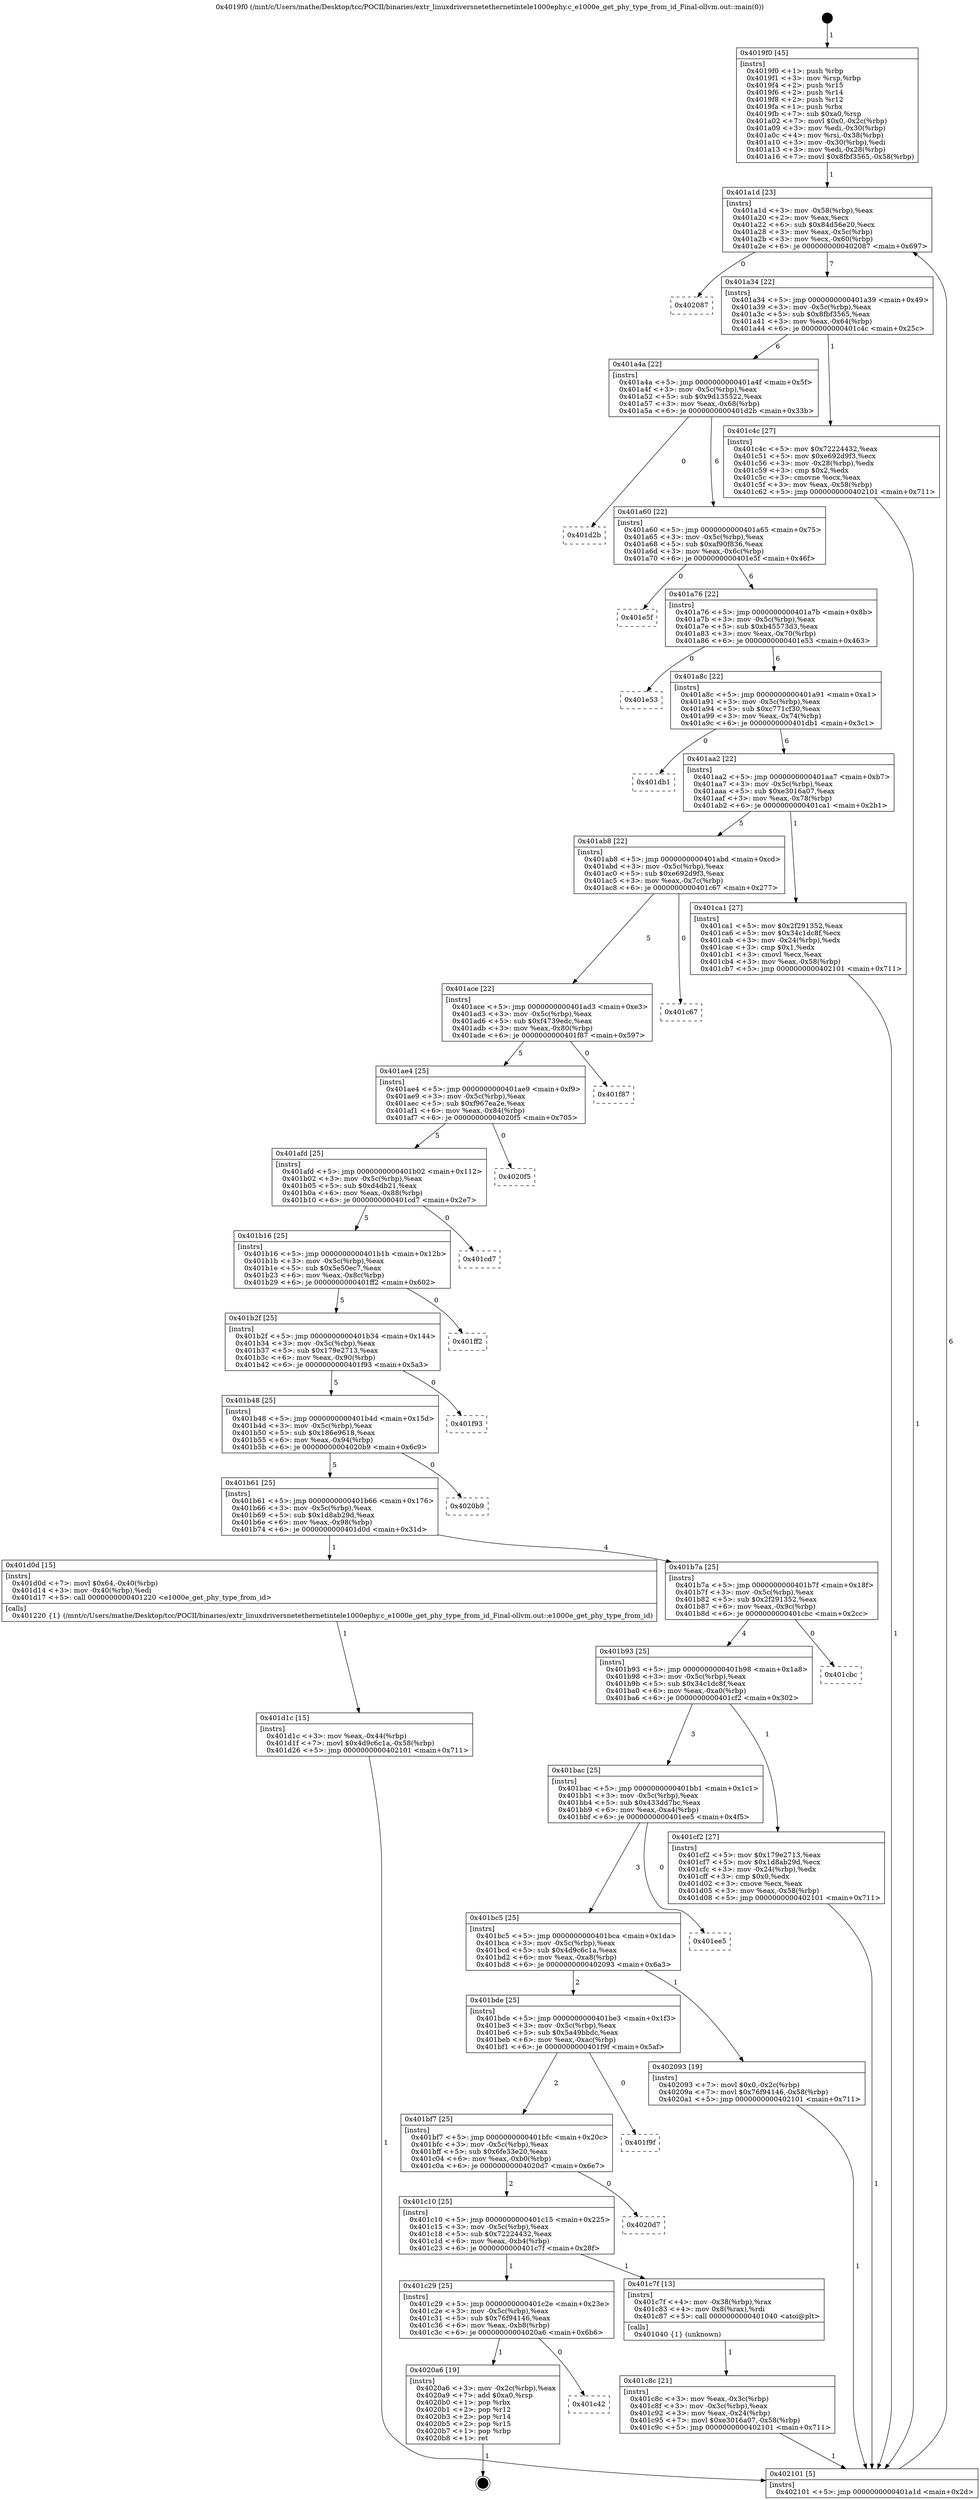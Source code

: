 digraph "0x4019f0" {
  label = "0x4019f0 (/mnt/c/Users/mathe/Desktop/tcc/POCII/binaries/extr_linuxdriversnetethernetintele1000ephy.c_e1000e_get_phy_type_from_id_Final-ollvm.out::main(0))"
  labelloc = "t"
  node[shape=record]

  Entry [label="",width=0.3,height=0.3,shape=circle,fillcolor=black,style=filled]
  "0x401a1d" [label="{
     0x401a1d [23]\l
     | [instrs]\l
     &nbsp;&nbsp;0x401a1d \<+3\>: mov -0x58(%rbp),%eax\l
     &nbsp;&nbsp;0x401a20 \<+2\>: mov %eax,%ecx\l
     &nbsp;&nbsp;0x401a22 \<+6\>: sub $0x84d56e20,%ecx\l
     &nbsp;&nbsp;0x401a28 \<+3\>: mov %eax,-0x5c(%rbp)\l
     &nbsp;&nbsp;0x401a2b \<+3\>: mov %ecx,-0x60(%rbp)\l
     &nbsp;&nbsp;0x401a2e \<+6\>: je 0000000000402087 \<main+0x697\>\l
  }"]
  "0x402087" [label="{
     0x402087\l
  }", style=dashed]
  "0x401a34" [label="{
     0x401a34 [22]\l
     | [instrs]\l
     &nbsp;&nbsp;0x401a34 \<+5\>: jmp 0000000000401a39 \<main+0x49\>\l
     &nbsp;&nbsp;0x401a39 \<+3\>: mov -0x5c(%rbp),%eax\l
     &nbsp;&nbsp;0x401a3c \<+5\>: sub $0x8fbf3565,%eax\l
     &nbsp;&nbsp;0x401a41 \<+3\>: mov %eax,-0x64(%rbp)\l
     &nbsp;&nbsp;0x401a44 \<+6\>: je 0000000000401c4c \<main+0x25c\>\l
  }"]
  Exit [label="",width=0.3,height=0.3,shape=circle,fillcolor=black,style=filled,peripheries=2]
  "0x401c4c" [label="{
     0x401c4c [27]\l
     | [instrs]\l
     &nbsp;&nbsp;0x401c4c \<+5\>: mov $0x72224432,%eax\l
     &nbsp;&nbsp;0x401c51 \<+5\>: mov $0xe692d9f3,%ecx\l
     &nbsp;&nbsp;0x401c56 \<+3\>: mov -0x28(%rbp),%edx\l
     &nbsp;&nbsp;0x401c59 \<+3\>: cmp $0x2,%edx\l
     &nbsp;&nbsp;0x401c5c \<+3\>: cmovne %ecx,%eax\l
     &nbsp;&nbsp;0x401c5f \<+3\>: mov %eax,-0x58(%rbp)\l
     &nbsp;&nbsp;0x401c62 \<+5\>: jmp 0000000000402101 \<main+0x711\>\l
  }"]
  "0x401a4a" [label="{
     0x401a4a [22]\l
     | [instrs]\l
     &nbsp;&nbsp;0x401a4a \<+5\>: jmp 0000000000401a4f \<main+0x5f\>\l
     &nbsp;&nbsp;0x401a4f \<+3\>: mov -0x5c(%rbp),%eax\l
     &nbsp;&nbsp;0x401a52 \<+5\>: sub $0x9d135522,%eax\l
     &nbsp;&nbsp;0x401a57 \<+3\>: mov %eax,-0x68(%rbp)\l
     &nbsp;&nbsp;0x401a5a \<+6\>: je 0000000000401d2b \<main+0x33b\>\l
  }"]
  "0x402101" [label="{
     0x402101 [5]\l
     | [instrs]\l
     &nbsp;&nbsp;0x402101 \<+5\>: jmp 0000000000401a1d \<main+0x2d\>\l
  }"]
  "0x4019f0" [label="{
     0x4019f0 [45]\l
     | [instrs]\l
     &nbsp;&nbsp;0x4019f0 \<+1\>: push %rbp\l
     &nbsp;&nbsp;0x4019f1 \<+3\>: mov %rsp,%rbp\l
     &nbsp;&nbsp;0x4019f4 \<+2\>: push %r15\l
     &nbsp;&nbsp;0x4019f6 \<+2\>: push %r14\l
     &nbsp;&nbsp;0x4019f8 \<+2\>: push %r12\l
     &nbsp;&nbsp;0x4019fa \<+1\>: push %rbx\l
     &nbsp;&nbsp;0x4019fb \<+7\>: sub $0xa0,%rsp\l
     &nbsp;&nbsp;0x401a02 \<+7\>: movl $0x0,-0x2c(%rbp)\l
     &nbsp;&nbsp;0x401a09 \<+3\>: mov %edi,-0x30(%rbp)\l
     &nbsp;&nbsp;0x401a0c \<+4\>: mov %rsi,-0x38(%rbp)\l
     &nbsp;&nbsp;0x401a10 \<+3\>: mov -0x30(%rbp),%edi\l
     &nbsp;&nbsp;0x401a13 \<+3\>: mov %edi,-0x28(%rbp)\l
     &nbsp;&nbsp;0x401a16 \<+7\>: movl $0x8fbf3565,-0x58(%rbp)\l
  }"]
  "0x401c42" [label="{
     0x401c42\l
  }", style=dashed]
  "0x401d2b" [label="{
     0x401d2b\l
  }", style=dashed]
  "0x401a60" [label="{
     0x401a60 [22]\l
     | [instrs]\l
     &nbsp;&nbsp;0x401a60 \<+5\>: jmp 0000000000401a65 \<main+0x75\>\l
     &nbsp;&nbsp;0x401a65 \<+3\>: mov -0x5c(%rbp),%eax\l
     &nbsp;&nbsp;0x401a68 \<+5\>: sub $0xaf90f836,%eax\l
     &nbsp;&nbsp;0x401a6d \<+3\>: mov %eax,-0x6c(%rbp)\l
     &nbsp;&nbsp;0x401a70 \<+6\>: je 0000000000401e5f \<main+0x46f\>\l
  }"]
  "0x4020a6" [label="{
     0x4020a6 [19]\l
     | [instrs]\l
     &nbsp;&nbsp;0x4020a6 \<+3\>: mov -0x2c(%rbp),%eax\l
     &nbsp;&nbsp;0x4020a9 \<+7\>: add $0xa0,%rsp\l
     &nbsp;&nbsp;0x4020b0 \<+1\>: pop %rbx\l
     &nbsp;&nbsp;0x4020b1 \<+2\>: pop %r12\l
     &nbsp;&nbsp;0x4020b3 \<+2\>: pop %r14\l
     &nbsp;&nbsp;0x4020b5 \<+2\>: pop %r15\l
     &nbsp;&nbsp;0x4020b7 \<+1\>: pop %rbp\l
     &nbsp;&nbsp;0x4020b8 \<+1\>: ret\l
  }"]
  "0x401e5f" [label="{
     0x401e5f\l
  }", style=dashed]
  "0x401a76" [label="{
     0x401a76 [22]\l
     | [instrs]\l
     &nbsp;&nbsp;0x401a76 \<+5\>: jmp 0000000000401a7b \<main+0x8b\>\l
     &nbsp;&nbsp;0x401a7b \<+3\>: mov -0x5c(%rbp),%eax\l
     &nbsp;&nbsp;0x401a7e \<+5\>: sub $0xb45573d3,%eax\l
     &nbsp;&nbsp;0x401a83 \<+3\>: mov %eax,-0x70(%rbp)\l
     &nbsp;&nbsp;0x401a86 \<+6\>: je 0000000000401e53 \<main+0x463\>\l
  }"]
  "0x401d1c" [label="{
     0x401d1c [15]\l
     | [instrs]\l
     &nbsp;&nbsp;0x401d1c \<+3\>: mov %eax,-0x44(%rbp)\l
     &nbsp;&nbsp;0x401d1f \<+7\>: movl $0x4d9c6c1a,-0x58(%rbp)\l
     &nbsp;&nbsp;0x401d26 \<+5\>: jmp 0000000000402101 \<main+0x711\>\l
  }"]
  "0x401e53" [label="{
     0x401e53\l
  }", style=dashed]
  "0x401a8c" [label="{
     0x401a8c [22]\l
     | [instrs]\l
     &nbsp;&nbsp;0x401a8c \<+5\>: jmp 0000000000401a91 \<main+0xa1\>\l
     &nbsp;&nbsp;0x401a91 \<+3\>: mov -0x5c(%rbp),%eax\l
     &nbsp;&nbsp;0x401a94 \<+5\>: sub $0xc771cf30,%eax\l
     &nbsp;&nbsp;0x401a99 \<+3\>: mov %eax,-0x74(%rbp)\l
     &nbsp;&nbsp;0x401a9c \<+6\>: je 0000000000401db1 \<main+0x3c1\>\l
  }"]
  "0x401c8c" [label="{
     0x401c8c [21]\l
     | [instrs]\l
     &nbsp;&nbsp;0x401c8c \<+3\>: mov %eax,-0x3c(%rbp)\l
     &nbsp;&nbsp;0x401c8f \<+3\>: mov -0x3c(%rbp),%eax\l
     &nbsp;&nbsp;0x401c92 \<+3\>: mov %eax,-0x24(%rbp)\l
     &nbsp;&nbsp;0x401c95 \<+7\>: movl $0xe3016a07,-0x58(%rbp)\l
     &nbsp;&nbsp;0x401c9c \<+5\>: jmp 0000000000402101 \<main+0x711\>\l
  }"]
  "0x401db1" [label="{
     0x401db1\l
  }", style=dashed]
  "0x401aa2" [label="{
     0x401aa2 [22]\l
     | [instrs]\l
     &nbsp;&nbsp;0x401aa2 \<+5\>: jmp 0000000000401aa7 \<main+0xb7\>\l
     &nbsp;&nbsp;0x401aa7 \<+3\>: mov -0x5c(%rbp),%eax\l
     &nbsp;&nbsp;0x401aaa \<+5\>: sub $0xe3016a07,%eax\l
     &nbsp;&nbsp;0x401aaf \<+3\>: mov %eax,-0x78(%rbp)\l
     &nbsp;&nbsp;0x401ab2 \<+6\>: je 0000000000401ca1 \<main+0x2b1\>\l
  }"]
  "0x401c29" [label="{
     0x401c29 [25]\l
     | [instrs]\l
     &nbsp;&nbsp;0x401c29 \<+5\>: jmp 0000000000401c2e \<main+0x23e\>\l
     &nbsp;&nbsp;0x401c2e \<+3\>: mov -0x5c(%rbp),%eax\l
     &nbsp;&nbsp;0x401c31 \<+5\>: sub $0x76f94146,%eax\l
     &nbsp;&nbsp;0x401c36 \<+6\>: mov %eax,-0xb8(%rbp)\l
     &nbsp;&nbsp;0x401c3c \<+6\>: je 00000000004020a6 \<main+0x6b6\>\l
  }"]
  "0x401ca1" [label="{
     0x401ca1 [27]\l
     | [instrs]\l
     &nbsp;&nbsp;0x401ca1 \<+5\>: mov $0x2f291352,%eax\l
     &nbsp;&nbsp;0x401ca6 \<+5\>: mov $0x34c1dc8f,%ecx\l
     &nbsp;&nbsp;0x401cab \<+3\>: mov -0x24(%rbp),%edx\l
     &nbsp;&nbsp;0x401cae \<+3\>: cmp $0x1,%edx\l
     &nbsp;&nbsp;0x401cb1 \<+3\>: cmovl %ecx,%eax\l
     &nbsp;&nbsp;0x401cb4 \<+3\>: mov %eax,-0x58(%rbp)\l
     &nbsp;&nbsp;0x401cb7 \<+5\>: jmp 0000000000402101 \<main+0x711\>\l
  }"]
  "0x401ab8" [label="{
     0x401ab8 [22]\l
     | [instrs]\l
     &nbsp;&nbsp;0x401ab8 \<+5\>: jmp 0000000000401abd \<main+0xcd\>\l
     &nbsp;&nbsp;0x401abd \<+3\>: mov -0x5c(%rbp),%eax\l
     &nbsp;&nbsp;0x401ac0 \<+5\>: sub $0xe692d9f3,%eax\l
     &nbsp;&nbsp;0x401ac5 \<+3\>: mov %eax,-0x7c(%rbp)\l
     &nbsp;&nbsp;0x401ac8 \<+6\>: je 0000000000401c67 \<main+0x277\>\l
  }"]
  "0x401c7f" [label="{
     0x401c7f [13]\l
     | [instrs]\l
     &nbsp;&nbsp;0x401c7f \<+4\>: mov -0x38(%rbp),%rax\l
     &nbsp;&nbsp;0x401c83 \<+4\>: mov 0x8(%rax),%rdi\l
     &nbsp;&nbsp;0x401c87 \<+5\>: call 0000000000401040 \<atoi@plt\>\l
     | [calls]\l
     &nbsp;&nbsp;0x401040 \{1\} (unknown)\l
  }"]
  "0x401c67" [label="{
     0x401c67\l
  }", style=dashed]
  "0x401ace" [label="{
     0x401ace [22]\l
     | [instrs]\l
     &nbsp;&nbsp;0x401ace \<+5\>: jmp 0000000000401ad3 \<main+0xe3\>\l
     &nbsp;&nbsp;0x401ad3 \<+3\>: mov -0x5c(%rbp),%eax\l
     &nbsp;&nbsp;0x401ad6 \<+5\>: sub $0xf4739edc,%eax\l
     &nbsp;&nbsp;0x401adb \<+3\>: mov %eax,-0x80(%rbp)\l
     &nbsp;&nbsp;0x401ade \<+6\>: je 0000000000401f87 \<main+0x597\>\l
  }"]
  "0x401c10" [label="{
     0x401c10 [25]\l
     | [instrs]\l
     &nbsp;&nbsp;0x401c10 \<+5\>: jmp 0000000000401c15 \<main+0x225\>\l
     &nbsp;&nbsp;0x401c15 \<+3\>: mov -0x5c(%rbp),%eax\l
     &nbsp;&nbsp;0x401c18 \<+5\>: sub $0x72224432,%eax\l
     &nbsp;&nbsp;0x401c1d \<+6\>: mov %eax,-0xb4(%rbp)\l
     &nbsp;&nbsp;0x401c23 \<+6\>: je 0000000000401c7f \<main+0x28f\>\l
  }"]
  "0x401f87" [label="{
     0x401f87\l
  }", style=dashed]
  "0x401ae4" [label="{
     0x401ae4 [25]\l
     | [instrs]\l
     &nbsp;&nbsp;0x401ae4 \<+5\>: jmp 0000000000401ae9 \<main+0xf9\>\l
     &nbsp;&nbsp;0x401ae9 \<+3\>: mov -0x5c(%rbp),%eax\l
     &nbsp;&nbsp;0x401aec \<+5\>: sub $0xf967ea2e,%eax\l
     &nbsp;&nbsp;0x401af1 \<+6\>: mov %eax,-0x84(%rbp)\l
     &nbsp;&nbsp;0x401af7 \<+6\>: je 00000000004020f5 \<main+0x705\>\l
  }"]
  "0x4020d7" [label="{
     0x4020d7\l
  }", style=dashed]
  "0x4020f5" [label="{
     0x4020f5\l
  }", style=dashed]
  "0x401afd" [label="{
     0x401afd [25]\l
     | [instrs]\l
     &nbsp;&nbsp;0x401afd \<+5\>: jmp 0000000000401b02 \<main+0x112\>\l
     &nbsp;&nbsp;0x401b02 \<+3\>: mov -0x5c(%rbp),%eax\l
     &nbsp;&nbsp;0x401b05 \<+5\>: sub $0xd4db21,%eax\l
     &nbsp;&nbsp;0x401b0a \<+6\>: mov %eax,-0x88(%rbp)\l
     &nbsp;&nbsp;0x401b10 \<+6\>: je 0000000000401cd7 \<main+0x2e7\>\l
  }"]
  "0x401bf7" [label="{
     0x401bf7 [25]\l
     | [instrs]\l
     &nbsp;&nbsp;0x401bf7 \<+5\>: jmp 0000000000401bfc \<main+0x20c\>\l
     &nbsp;&nbsp;0x401bfc \<+3\>: mov -0x5c(%rbp),%eax\l
     &nbsp;&nbsp;0x401bff \<+5\>: sub $0x6fe33e20,%eax\l
     &nbsp;&nbsp;0x401c04 \<+6\>: mov %eax,-0xb0(%rbp)\l
     &nbsp;&nbsp;0x401c0a \<+6\>: je 00000000004020d7 \<main+0x6e7\>\l
  }"]
  "0x401cd7" [label="{
     0x401cd7\l
  }", style=dashed]
  "0x401b16" [label="{
     0x401b16 [25]\l
     | [instrs]\l
     &nbsp;&nbsp;0x401b16 \<+5\>: jmp 0000000000401b1b \<main+0x12b\>\l
     &nbsp;&nbsp;0x401b1b \<+3\>: mov -0x5c(%rbp),%eax\l
     &nbsp;&nbsp;0x401b1e \<+5\>: sub $0x5e50ec7,%eax\l
     &nbsp;&nbsp;0x401b23 \<+6\>: mov %eax,-0x8c(%rbp)\l
     &nbsp;&nbsp;0x401b29 \<+6\>: je 0000000000401ff2 \<main+0x602\>\l
  }"]
  "0x401f9f" [label="{
     0x401f9f\l
  }", style=dashed]
  "0x401ff2" [label="{
     0x401ff2\l
  }", style=dashed]
  "0x401b2f" [label="{
     0x401b2f [25]\l
     | [instrs]\l
     &nbsp;&nbsp;0x401b2f \<+5\>: jmp 0000000000401b34 \<main+0x144\>\l
     &nbsp;&nbsp;0x401b34 \<+3\>: mov -0x5c(%rbp),%eax\l
     &nbsp;&nbsp;0x401b37 \<+5\>: sub $0x179e2713,%eax\l
     &nbsp;&nbsp;0x401b3c \<+6\>: mov %eax,-0x90(%rbp)\l
     &nbsp;&nbsp;0x401b42 \<+6\>: je 0000000000401f93 \<main+0x5a3\>\l
  }"]
  "0x401bde" [label="{
     0x401bde [25]\l
     | [instrs]\l
     &nbsp;&nbsp;0x401bde \<+5\>: jmp 0000000000401be3 \<main+0x1f3\>\l
     &nbsp;&nbsp;0x401be3 \<+3\>: mov -0x5c(%rbp),%eax\l
     &nbsp;&nbsp;0x401be6 \<+5\>: sub $0x5a49bbdc,%eax\l
     &nbsp;&nbsp;0x401beb \<+6\>: mov %eax,-0xac(%rbp)\l
     &nbsp;&nbsp;0x401bf1 \<+6\>: je 0000000000401f9f \<main+0x5af\>\l
  }"]
  "0x401f93" [label="{
     0x401f93\l
  }", style=dashed]
  "0x401b48" [label="{
     0x401b48 [25]\l
     | [instrs]\l
     &nbsp;&nbsp;0x401b48 \<+5\>: jmp 0000000000401b4d \<main+0x15d\>\l
     &nbsp;&nbsp;0x401b4d \<+3\>: mov -0x5c(%rbp),%eax\l
     &nbsp;&nbsp;0x401b50 \<+5\>: sub $0x186e9618,%eax\l
     &nbsp;&nbsp;0x401b55 \<+6\>: mov %eax,-0x94(%rbp)\l
     &nbsp;&nbsp;0x401b5b \<+6\>: je 00000000004020b9 \<main+0x6c9\>\l
  }"]
  "0x402093" [label="{
     0x402093 [19]\l
     | [instrs]\l
     &nbsp;&nbsp;0x402093 \<+7\>: movl $0x0,-0x2c(%rbp)\l
     &nbsp;&nbsp;0x40209a \<+7\>: movl $0x76f94146,-0x58(%rbp)\l
     &nbsp;&nbsp;0x4020a1 \<+5\>: jmp 0000000000402101 \<main+0x711\>\l
  }"]
  "0x4020b9" [label="{
     0x4020b9\l
  }", style=dashed]
  "0x401b61" [label="{
     0x401b61 [25]\l
     | [instrs]\l
     &nbsp;&nbsp;0x401b61 \<+5\>: jmp 0000000000401b66 \<main+0x176\>\l
     &nbsp;&nbsp;0x401b66 \<+3\>: mov -0x5c(%rbp),%eax\l
     &nbsp;&nbsp;0x401b69 \<+5\>: sub $0x1d8ab29d,%eax\l
     &nbsp;&nbsp;0x401b6e \<+6\>: mov %eax,-0x98(%rbp)\l
     &nbsp;&nbsp;0x401b74 \<+6\>: je 0000000000401d0d \<main+0x31d\>\l
  }"]
  "0x401bc5" [label="{
     0x401bc5 [25]\l
     | [instrs]\l
     &nbsp;&nbsp;0x401bc5 \<+5\>: jmp 0000000000401bca \<main+0x1da\>\l
     &nbsp;&nbsp;0x401bca \<+3\>: mov -0x5c(%rbp),%eax\l
     &nbsp;&nbsp;0x401bcd \<+5\>: sub $0x4d9c6c1a,%eax\l
     &nbsp;&nbsp;0x401bd2 \<+6\>: mov %eax,-0xa8(%rbp)\l
     &nbsp;&nbsp;0x401bd8 \<+6\>: je 0000000000402093 \<main+0x6a3\>\l
  }"]
  "0x401d0d" [label="{
     0x401d0d [15]\l
     | [instrs]\l
     &nbsp;&nbsp;0x401d0d \<+7\>: movl $0x64,-0x40(%rbp)\l
     &nbsp;&nbsp;0x401d14 \<+3\>: mov -0x40(%rbp),%edi\l
     &nbsp;&nbsp;0x401d17 \<+5\>: call 0000000000401220 \<e1000e_get_phy_type_from_id\>\l
     | [calls]\l
     &nbsp;&nbsp;0x401220 \{1\} (/mnt/c/Users/mathe/Desktop/tcc/POCII/binaries/extr_linuxdriversnetethernetintele1000ephy.c_e1000e_get_phy_type_from_id_Final-ollvm.out::e1000e_get_phy_type_from_id)\l
  }"]
  "0x401b7a" [label="{
     0x401b7a [25]\l
     | [instrs]\l
     &nbsp;&nbsp;0x401b7a \<+5\>: jmp 0000000000401b7f \<main+0x18f\>\l
     &nbsp;&nbsp;0x401b7f \<+3\>: mov -0x5c(%rbp),%eax\l
     &nbsp;&nbsp;0x401b82 \<+5\>: sub $0x2f291352,%eax\l
     &nbsp;&nbsp;0x401b87 \<+6\>: mov %eax,-0x9c(%rbp)\l
     &nbsp;&nbsp;0x401b8d \<+6\>: je 0000000000401cbc \<main+0x2cc\>\l
  }"]
  "0x401ee5" [label="{
     0x401ee5\l
  }", style=dashed]
  "0x401cbc" [label="{
     0x401cbc\l
  }", style=dashed]
  "0x401b93" [label="{
     0x401b93 [25]\l
     | [instrs]\l
     &nbsp;&nbsp;0x401b93 \<+5\>: jmp 0000000000401b98 \<main+0x1a8\>\l
     &nbsp;&nbsp;0x401b98 \<+3\>: mov -0x5c(%rbp),%eax\l
     &nbsp;&nbsp;0x401b9b \<+5\>: sub $0x34c1dc8f,%eax\l
     &nbsp;&nbsp;0x401ba0 \<+6\>: mov %eax,-0xa0(%rbp)\l
     &nbsp;&nbsp;0x401ba6 \<+6\>: je 0000000000401cf2 \<main+0x302\>\l
  }"]
  "0x401bac" [label="{
     0x401bac [25]\l
     | [instrs]\l
     &nbsp;&nbsp;0x401bac \<+5\>: jmp 0000000000401bb1 \<main+0x1c1\>\l
     &nbsp;&nbsp;0x401bb1 \<+3\>: mov -0x5c(%rbp),%eax\l
     &nbsp;&nbsp;0x401bb4 \<+5\>: sub $0x433dd7bc,%eax\l
     &nbsp;&nbsp;0x401bb9 \<+6\>: mov %eax,-0xa4(%rbp)\l
     &nbsp;&nbsp;0x401bbf \<+6\>: je 0000000000401ee5 \<main+0x4f5\>\l
  }"]
  "0x401cf2" [label="{
     0x401cf2 [27]\l
     | [instrs]\l
     &nbsp;&nbsp;0x401cf2 \<+5\>: mov $0x179e2713,%eax\l
     &nbsp;&nbsp;0x401cf7 \<+5\>: mov $0x1d8ab29d,%ecx\l
     &nbsp;&nbsp;0x401cfc \<+3\>: mov -0x24(%rbp),%edx\l
     &nbsp;&nbsp;0x401cff \<+3\>: cmp $0x0,%edx\l
     &nbsp;&nbsp;0x401d02 \<+3\>: cmove %ecx,%eax\l
     &nbsp;&nbsp;0x401d05 \<+3\>: mov %eax,-0x58(%rbp)\l
     &nbsp;&nbsp;0x401d08 \<+5\>: jmp 0000000000402101 \<main+0x711\>\l
  }"]
  Entry -> "0x4019f0" [label=" 1"]
  "0x401a1d" -> "0x402087" [label=" 0"]
  "0x401a1d" -> "0x401a34" [label=" 7"]
  "0x4020a6" -> Exit [label=" 1"]
  "0x401a34" -> "0x401c4c" [label=" 1"]
  "0x401a34" -> "0x401a4a" [label=" 6"]
  "0x401c4c" -> "0x402101" [label=" 1"]
  "0x4019f0" -> "0x401a1d" [label=" 1"]
  "0x402101" -> "0x401a1d" [label=" 6"]
  "0x401c29" -> "0x401c42" [label=" 0"]
  "0x401a4a" -> "0x401d2b" [label=" 0"]
  "0x401a4a" -> "0x401a60" [label=" 6"]
  "0x401c29" -> "0x4020a6" [label=" 1"]
  "0x401a60" -> "0x401e5f" [label=" 0"]
  "0x401a60" -> "0x401a76" [label=" 6"]
  "0x402093" -> "0x402101" [label=" 1"]
  "0x401a76" -> "0x401e53" [label=" 0"]
  "0x401a76" -> "0x401a8c" [label=" 6"]
  "0x401d1c" -> "0x402101" [label=" 1"]
  "0x401a8c" -> "0x401db1" [label=" 0"]
  "0x401a8c" -> "0x401aa2" [label=" 6"]
  "0x401d0d" -> "0x401d1c" [label=" 1"]
  "0x401aa2" -> "0x401ca1" [label=" 1"]
  "0x401aa2" -> "0x401ab8" [label=" 5"]
  "0x401cf2" -> "0x402101" [label=" 1"]
  "0x401ab8" -> "0x401c67" [label=" 0"]
  "0x401ab8" -> "0x401ace" [label=" 5"]
  "0x401ca1" -> "0x402101" [label=" 1"]
  "0x401ace" -> "0x401f87" [label=" 0"]
  "0x401ace" -> "0x401ae4" [label=" 5"]
  "0x401c7f" -> "0x401c8c" [label=" 1"]
  "0x401ae4" -> "0x4020f5" [label=" 0"]
  "0x401ae4" -> "0x401afd" [label=" 5"]
  "0x401c10" -> "0x401c29" [label=" 1"]
  "0x401afd" -> "0x401cd7" [label=" 0"]
  "0x401afd" -> "0x401b16" [label=" 5"]
  "0x401c8c" -> "0x402101" [label=" 1"]
  "0x401b16" -> "0x401ff2" [label=" 0"]
  "0x401b16" -> "0x401b2f" [label=" 5"]
  "0x401bf7" -> "0x401c10" [label=" 2"]
  "0x401b2f" -> "0x401f93" [label=" 0"]
  "0x401b2f" -> "0x401b48" [label=" 5"]
  "0x401c10" -> "0x401c7f" [label=" 1"]
  "0x401b48" -> "0x4020b9" [label=" 0"]
  "0x401b48" -> "0x401b61" [label=" 5"]
  "0x401bde" -> "0x401bf7" [label=" 2"]
  "0x401b61" -> "0x401d0d" [label=" 1"]
  "0x401b61" -> "0x401b7a" [label=" 4"]
  "0x401bf7" -> "0x4020d7" [label=" 0"]
  "0x401b7a" -> "0x401cbc" [label=" 0"]
  "0x401b7a" -> "0x401b93" [label=" 4"]
  "0x401bc5" -> "0x401bde" [label=" 2"]
  "0x401b93" -> "0x401cf2" [label=" 1"]
  "0x401b93" -> "0x401bac" [label=" 3"]
  "0x401bc5" -> "0x402093" [label=" 1"]
  "0x401bac" -> "0x401ee5" [label=" 0"]
  "0x401bac" -> "0x401bc5" [label=" 3"]
  "0x401bde" -> "0x401f9f" [label=" 0"]
}
